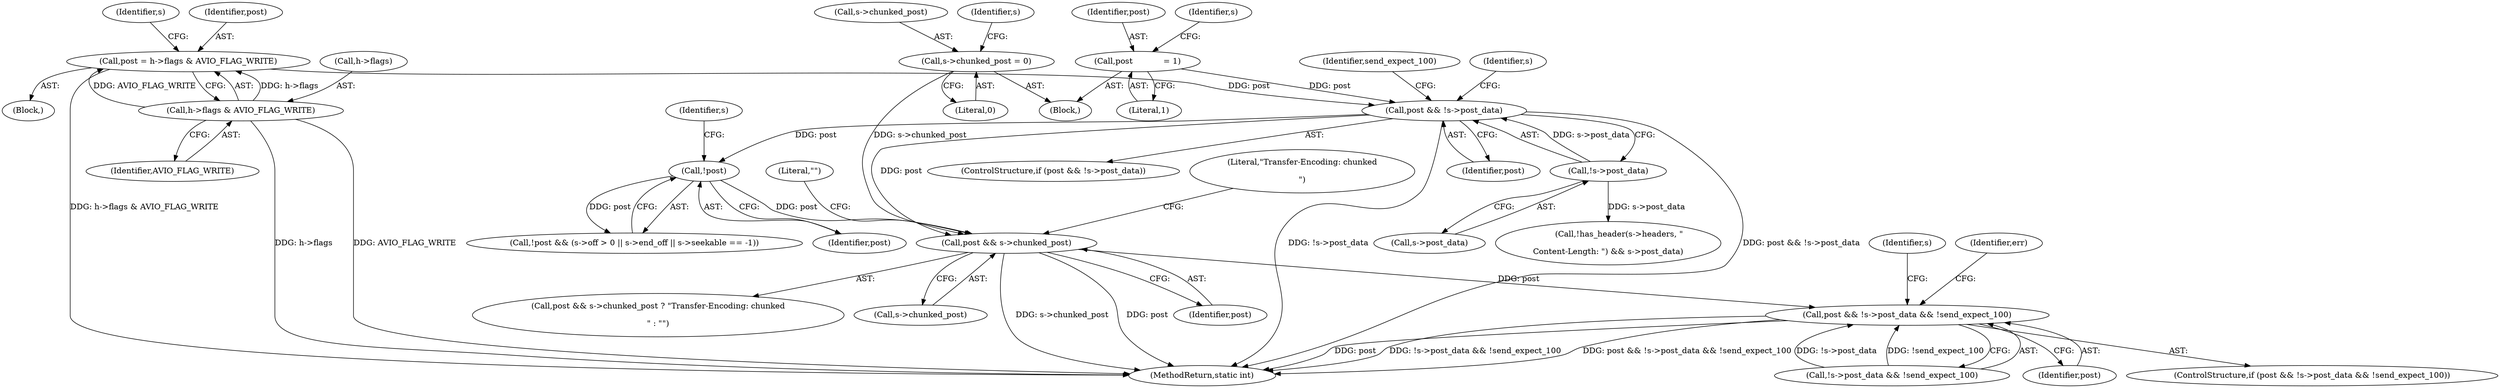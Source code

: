 digraph "0_FFmpeg_2a05c8f813de6f2278827734bf8102291e7484aa_0@pointer" {
"1000573" [label="(Call,post && s->chunked_post)"];
"1000209" [label="(Call,post && !s->post_data)"];
"1000152" [label="(Call,post = h->flags & AVIO_FLAG_WRITE)"];
"1000154" [label="(Call,h->flags & AVIO_FLAG_WRITE)"];
"1000164" [label="(Call,post            = 1)"];
"1000211" [label="(Call,!s->post_data)"];
"1000310" [label="(Call,!post)"];
"1000167" [label="(Call,s->chunked_post = 0)"];
"1000688" [label="(Call,post && !s->post_data && !send_expect_100)"];
"1000209" [label="(Call,post && !s->post_data)"];
"1000116" [label="(Block,)"];
"1000161" [label="(Identifier,s)"];
"1000575" [label="(Call,s->chunked_post)"];
"1000168" [label="(Call,s->chunked_post)"];
"1000573" [label="(Call,post && s->chunked_post)"];
"1000700" [label="(Identifier,s)"];
"1000745" [label="(MethodReturn,static int)"];
"1000210" [label="(Identifier,post)"];
"1000309" [label="(Call,!post && (s->off > 0 || s->end_off || s->seekable == -1))"];
"1000152" [label="(Call,post = h->flags & AVIO_FLAG_WRITE)"];
"1000155" [label="(Call,h->flags)"];
"1000166" [label="(Literal,1)"];
"1000708" [label="(Identifier,err)"];
"1000212" [label="(Call,s->post_data)"];
"1000433" [label="(Call,!has_header(s->headers, \"\r\nContent-Length: \") && s->post_data)"];
"1000164" [label="(Call,post            = 1)"];
"1000174" [label="(Identifier,s)"];
"1000578" [label="(Literal,\"Transfer-Encoding: chunked\r\n\")"];
"1000315" [label="(Identifier,s)"];
"1000211" [label="(Call,!s->post_data)"];
"1000217" [label="(Identifier,send_expect_100)"];
"1000171" [label="(Literal,0)"];
"1000311" [label="(Identifier,post)"];
"1000689" [label="(Identifier,post)"];
"1000690" [label="(Call,!s->post_data && !send_expect_100)"];
"1000687" [label="(ControlStructure,if (post && !s->post_data && !send_expect_100))"];
"1000579" [label="(Literal,\"\")"];
"1000158" [label="(Identifier,AVIO_FLAG_WRITE)"];
"1000163" [label="(Block,)"];
"1000153" [label="(Identifier,post)"];
"1000154" [label="(Call,h->flags & AVIO_FLAG_WRITE)"];
"1000574" [label="(Identifier,post)"];
"1000572" [label="(Call,post && s->chunked_post ? \"Transfer-Encoding: chunked\r\n\" : \"\")"];
"1000208" [label="(ControlStructure,if (post && !s->post_data))"];
"1000246" [label="(Identifier,s)"];
"1000688" [label="(Call,post && !s->post_data && !send_expect_100)"];
"1000167" [label="(Call,s->chunked_post = 0)"];
"1000165" [label="(Identifier,post)"];
"1000169" [label="(Identifier,s)"];
"1000310" [label="(Call,!post)"];
"1000573" -> "1000572"  [label="AST: "];
"1000573" -> "1000574"  [label="CFG: "];
"1000573" -> "1000575"  [label="CFG: "];
"1000574" -> "1000573"  [label="AST: "];
"1000575" -> "1000573"  [label="AST: "];
"1000578" -> "1000573"  [label="CFG: "];
"1000579" -> "1000573"  [label="CFG: "];
"1000573" -> "1000745"  [label="DDG: s->chunked_post"];
"1000573" -> "1000745"  [label="DDG: post"];
"1000209" -> "1000573"  [label="DDG: post"];
"1000310" -> "1000573"  [label="DDG: post"];
"1000167" -> "1000573"  [label="DDG: s->chunked_post"];
"1000573" -> "1000688"  [label="DDG: post"];
"1000209" -> "1000208"  [label="AST: "];
"1000209" -> "1000210"  [label="CFG: "];
"1000209" -> "1000211"  [label="CFG: "];
"1000210" -> "1000209"  [label="AST: "];
"1000211" -> "1000209"  [label="AST: "];
"1000217" -> "1000209"  [label="CFG: "];
"1000246" -> "1000209"  [label="CFG: "];
"1000209" -> "1000745"  [label="DDG: post && !s->post_data"];
"1000209" -> "1000745"  [label="DDG: !s->post_data"];
"1000152" -> "1000209"  [label="DDG: post"];
"1000164" -> "1000209"  [label="DDG: post"];
"1000211" -> "1000209"  [label="DDG: s->post_data"];
"1000209" -> "1000310"  [label="DDG: post"];
"1000152" -> "1000116"  [label="AST: "];
"1000152" -> "1000154"  [label="CFG: "];
"1000153" -> "1000152"  [label="AST: "];
"1000154" -> "1000152"  [label="AST: "];
"1000161" -> "1000152"  [label="CFG: "];
"1000152" -> "1000745"  [label="DDG: h->flags & AVIO_FLAG_WRITE"];
"1000154" -> "1000152"  [label="DDG: h->flags"];
"1000154" -> "1000152"  [label="DDG: AVIO_FLAG_WRITE"];
"1000154" -> "1000158"  [label="CFG: "];
"1000155" -> "1000154"  [label="AST: "];
"1000158" -> "1000154"  [label="AST: "];
"1000154" -> "1000745"  [label="DDG: AVIO_FLAG_WRITE"];
"1000154" -> "1000745"  [label="DDG: h->flags"];
"1000164" -> "1000163"  [label="AST: "];
"1000164" -> "1000166"  [label="CFG: "];
"1000165" -> "1000164"  [label="AST: "];
"1000166" -> "1000164"  [label="AST: "];
"1000169" -> "1000164"  [label="CFG: "];
"1000211" -> "1000212"  [label="CFG: "];
"1000212" -> "1000211"  [label="AST: "];
"1000211" -> "1000433"  [label="DDG: s->post_data"];
"1000310" -> "1000309"  [label="AST: "];
"1000310" -> "1000311"  [label="CFG: "];
"1000311" -> "1000310"  [label="AST: "];
"1000315" -> "1000310"  [label="CFG: "];
"1000309" -> "1000310"  [label="CFG: "];
"1000310" -> "1000309"  [label="DDG: post"];
"1000167" -> "1000163"  [label="AST: "];
"1000167" -> "1000171"  [label="CFG: "];
"1000168" -> "1000167"  [label="AST: "];
"1000171" -> "1000167"  [label="AST: "];
"1000174" -> "1000167"  [label="CFG: "];
"1000688" -> "1000687"  [label="AST: "];
"1000688" -> "1000689"  [label="CFG: "];
"1000688" -> "1000690"  [label="CFG: "];
"1000689" -> "1000688"  [label="AST: "];
"1000690" -> "1000688"  [label="AST: "];
"1000700" -> "1000688"  [label="CFG: "];
"1000708" -> "1000688"  [label="CFG: "];
"1000688" -> "1000745"  [label="DDG: post"];
"1000688" -> "1000745"  [label="DDG: !s->post_data && !send_expect_100"];
"1000688" -> "1000745"  [label="DDG: post && !s->post_data && !send_expect_100"];
"1000690" -> "1000688"  [label="DDG: !s->post_data"];
"1000690" -> "1000688"  [label="DDG: !send_expect_100"];
}
